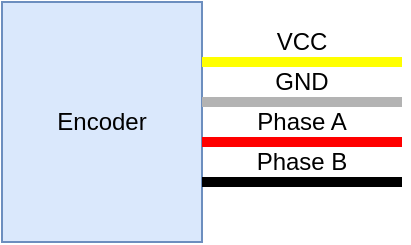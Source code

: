 <mxfile version="15.8.3" type="device"><diagram id="RsD67eZetNeyZ8L2YYvK" name="Page-1"><mxGraphModel dx="496" dy="275" grid="1" gridSize="10" guides="1" tooltips="1" connect="1" arrows="1" fold="1" page="1" pageScale="1" pageWidth="850" pageHeight="1100" math="0" shadow="0"><root><mxCell id="0"/><mxCell id="1" parent="0"/><mxCell id="NSunzPUkqI1l0cL1BwUZ-1" value="Encoder" style="rounded=0;whiteSpace=wrap;html=1;fillColor=#dae8fc;strokeColor=#6c8ebf;" vertex="1" parent="1"><mxGeometry x="360" y="160" width="100" height="120" as="geometry"/></mxCell><mxCell id="NSunzPUkqI1l0cL1BwUZ-4" value="" style="endArrow=none;html=1;rounded=0;exitX=1;exitY=0;exitDx=0;exitDy=0;strokeWidth=5;strokeColor=#FFFF00;" edge="1" parent="1"><mxGeometry width="50" height="50" relative="1" as="geometry"><mxPoint x="460" y="190" as="sourcePoint"/><mxPoint x="560" y="190" as="targetPoint"/></mxGeometry></mxCell><mxCell id="NSunzPUkqI1l0cL1BwUZ-5" value="" style="endArrow=none;html=1;rounded=0;exitX=1;exitY=0;exitDx=0;exitDy=0;strokeWidth=5;strokeColor=#B3B3B3;" edge="1" parent="1"><mxGeometry width="50" height="50" relative="1" as="geometry"><mxPoint x="460" y="210" as="sourcePoint"/><mxPoint x="560" y="210" as="targetPoint"/></mxGeometry></mxCell><mxCell id="NSunzPUkqI1l0cL1BwUZ-6" value="" style="endArrow=none;html=1;rounded=0;exitX=1;exitY=0;exitDx=0;exitDy=0;strokeWidth=5;strokeColor=#FF0000;" edge="1" parent="1"><mxGeometry width="50" height="50" relative="1" as="geometry"><mxPoint x="460" y="230" as="sourcePoint"/><mxPoint x="560" y="230" as="targetPoint"/></mxGeometry></mxCell><mxCell id="NSunzPUkqI1l0cL1BwUZ-7" value="" style="endArrow=none;html=1;rounded=0;exitX=1;exitY=0;exitDx=0;exitDy=0;strokeWidth=5;strokeColor=#000000;" edge="1" parent="1"><mxGeometry width="50" height="50" relative="1" as="geometry"><mxPoint x="460" y="250" as="sourcePoint"/><mxPoint x="560" y="250" as="targetPoint"/></mxGeometry></mxCell><mxCell id="NSunzPUkqI1l0cL1BwUZ-8" value="VCC" style="text;html=1;strokeColor=none;fillColor=none;align=center;verticalAlign=middle;whiteSpace=wrap;rounded=0;" vertex="1" parent="1"><mxGeometry x="460" y="170" width="100" height="20" as="geometry"/></mxCell><mxCell id="NSunzPUkqI1l0cL1BwUZ-9" value="GND" style="text;html=1;strokeColor=none;fillColor=none;align=center;verticalAlign=middle;whiteSpace=wrap;rounded=0;" vertex="1" parent="1"><mxGeometry x="460" y="190" width="100" height="20" as="geometry"/></mxCell><mxCell id="NSunzPUkqI1l0cL1BwUZ-10" value="Phase A" style="text;html=1;strokeColor=none;fillColor=none;align=center;verticalAlign=middle;whiteSpace=wrap;rounded=0;" vertex="1" parent="1"><mxGeometry x="460" y="210" width="100" height="20" as="geometry"/></mxCell><mxCell id="NSunzPUkqI1l0cL1BwUZ-11" value="Phase B" style="text;html=1;strokeColor=none;fillColor=none;align=center;verticalAlign=middle;whiteSpace=wrap;rounded=0;" vertex="1" parent="1"><mxGeometry x="460" y="230" width="100" height="20" as="geometry"/></mxCell></root></mxGraphModel></diagram></mxfile>